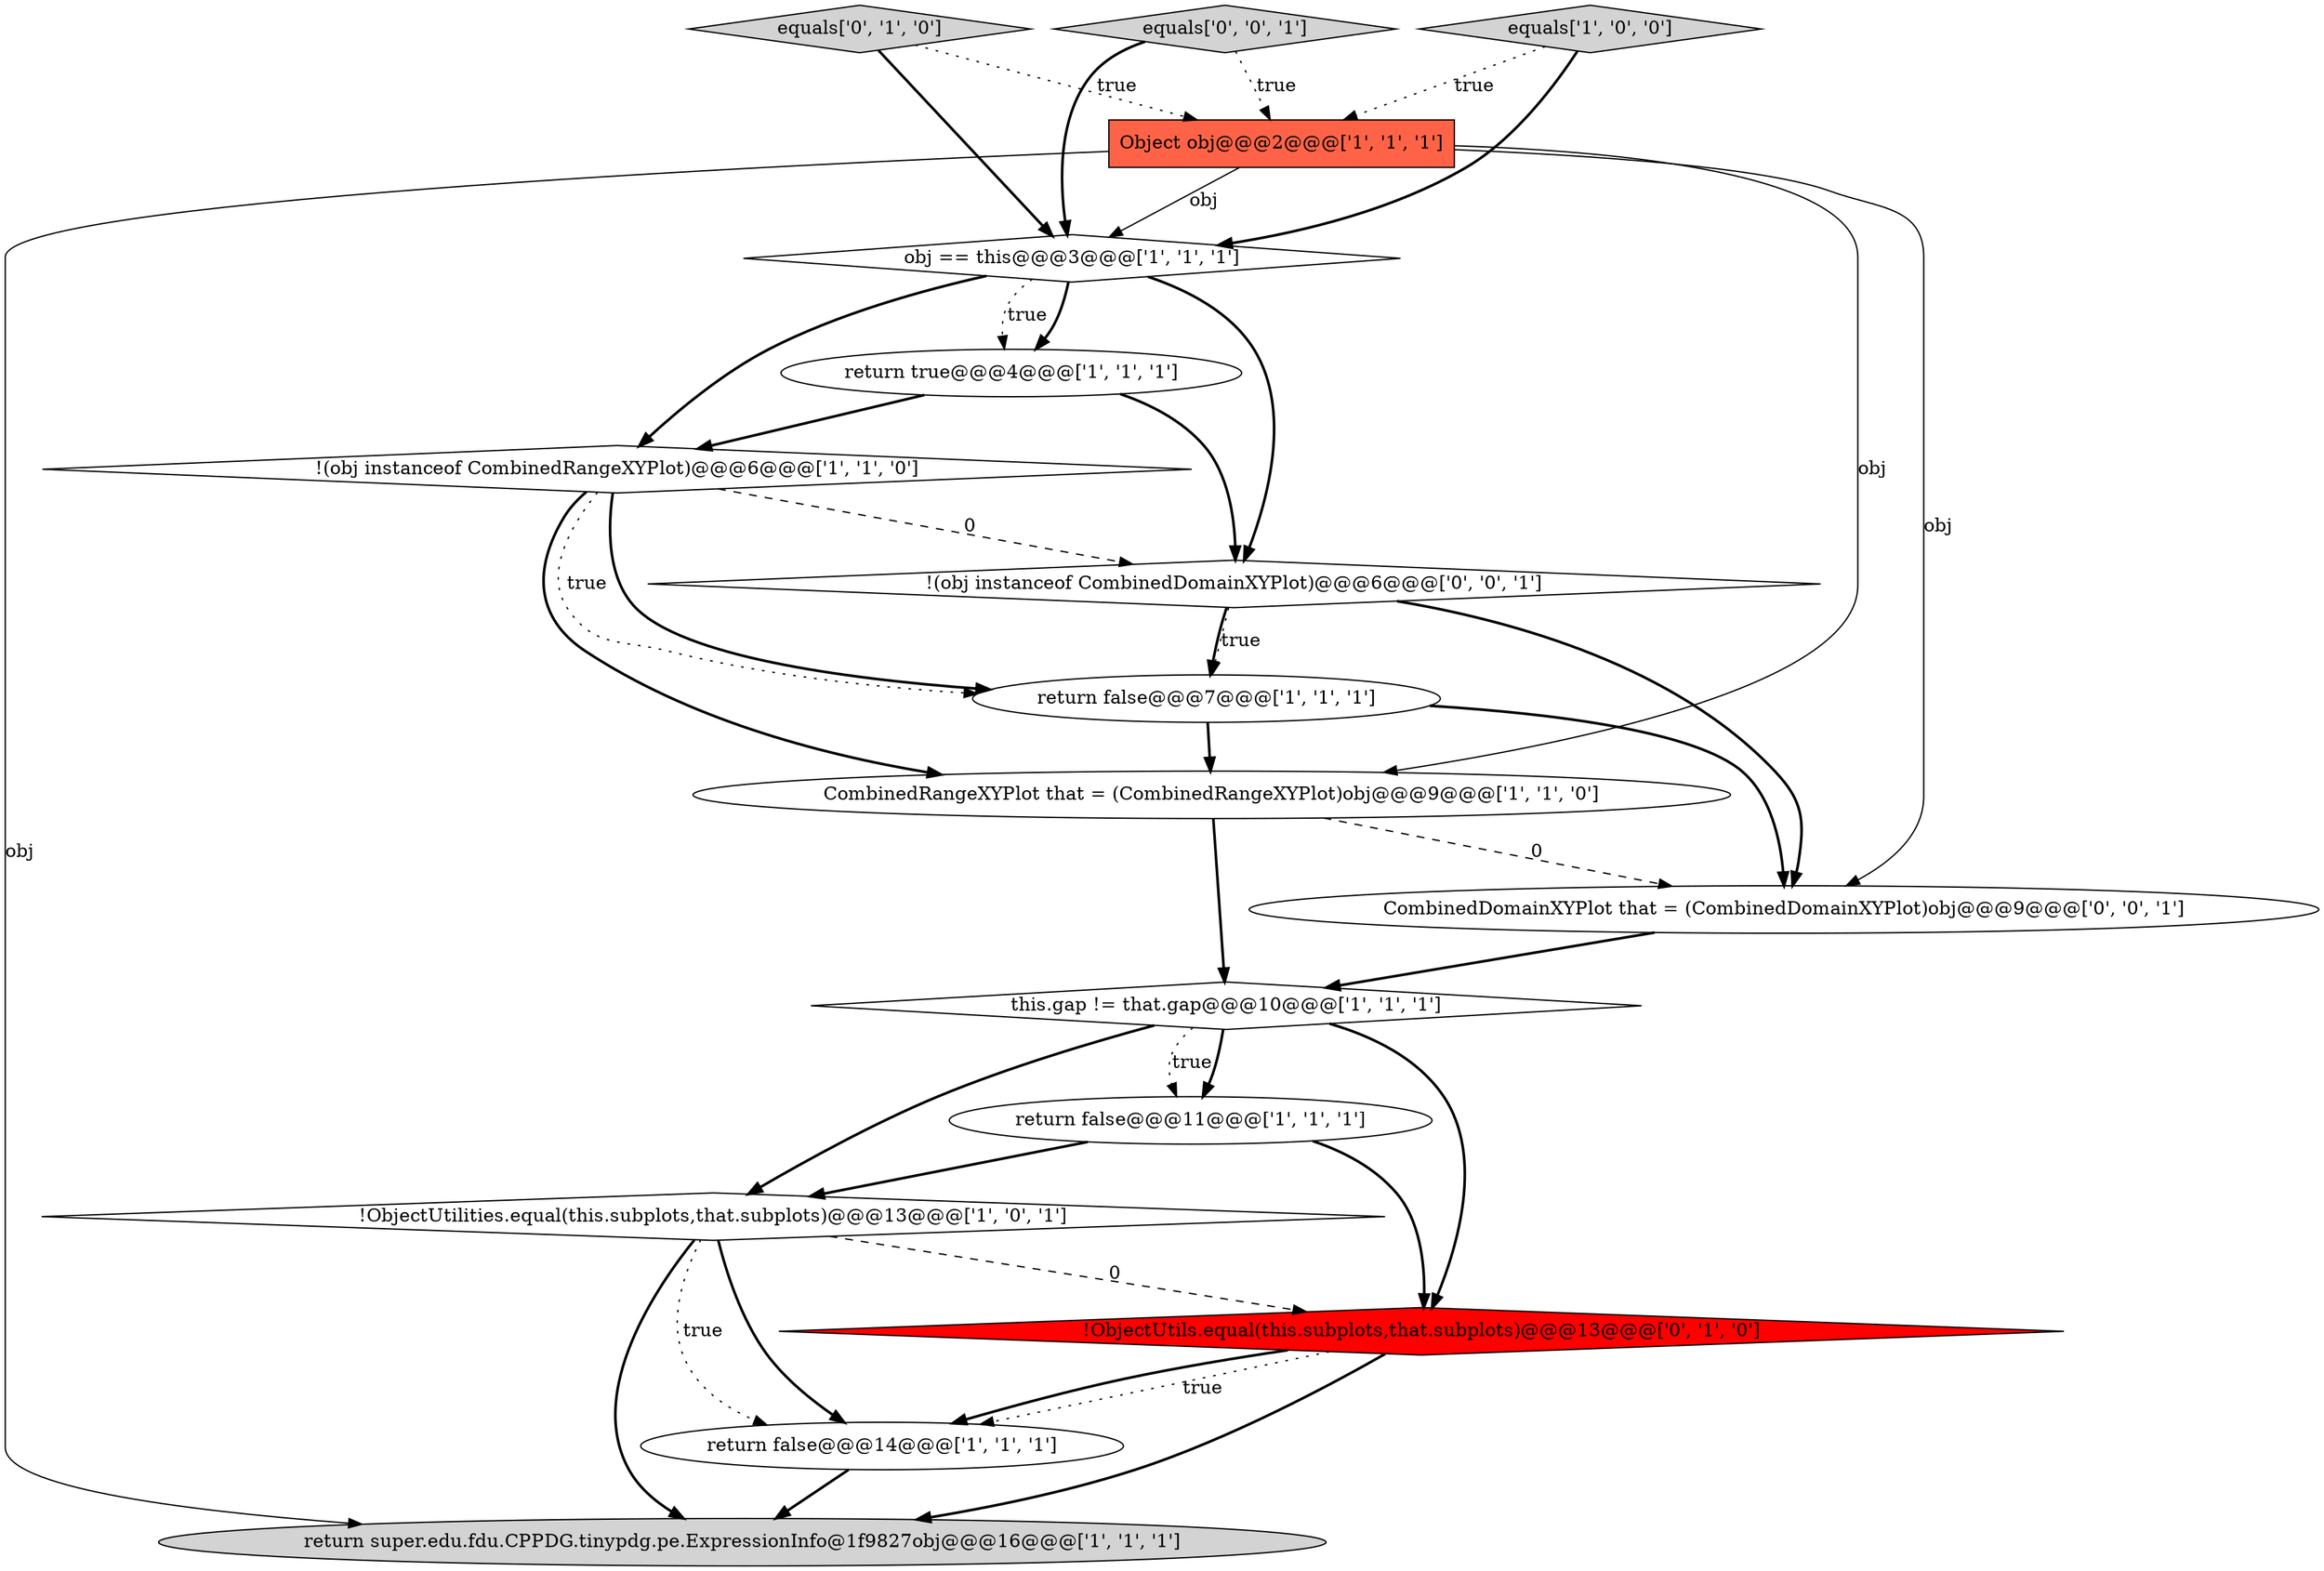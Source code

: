 digraph {
5 [style = filled, label = "equals['1', '0', '0']", fillcolor = lightgray, shape = diamond image = "AAA0AAABBB1BBB"];
14 [style = filled, label = "equals['0', '0', '1']", fillcolor = lightgray, shape = diamond image = "AAA0AAABBB3BBB"];
0 [style = filled, label = "CombinedRangeXYPlot that = (CombinedRangeXYPlot)obj@@@9@@@['1', '1', '0']", fillcolor = white, shape = ellipse image = "AAA0AAABBB1BBB"];
12 [style = filled, label = "equals['0', '1', '0']", fillcolor = lightgray, shape = diamond image = "AAA0AAABBB2BBB"];
2 [style = filled, label = "return false@@@7@@@['1', '1', '1']", fillcolor = white, shape = ellipse image = "AAA0AAABBB1BBB"];
7 [style = filled, label = "obj == this@@@3@@@['1', '1', '1']", fillcolor = white, shape = diamond image = "AAA0AAABBB1BBB"];
9 [style = filled, label = "return super.edu.fdu.CPPDG.tinypdg.pe.ExpressionInfo@1f9827obj@@@16@@@['1', '1', '1']", fillcolor = lightgray, shape = ellipse image = "AAA0AAABBB1BBB"];
4 [style = filled, label = "return true@@@4@@@['1', '1', '1']", fillcolor = white, shape = ellipse image = "AAA0AAABBB1BBB"];
16 [style = filled, label = "!(obj instanceof CombinedDomainXYPlot)@@@6@@@['0', '0', '1']", fillcolor = white, shape = diamond image = "AAA0AAABBB3BBB"];
6 [style = filled, label = "this.gap != that.gap@@@10@@@['1', '1', '1']", fillcolor = white, shape = diamond image = "AAA0AAABBB1BBB"];
1 [style = filled, label = "!(obj instanceof CombinedRangeXYPlot)@@@6@@@['1', '1', '0']", fillcolor = white, shape = diamond image = "AAA0AAABBB1BBB"];
10 [style = filled, label = "return false@@@14@@@['1', '1', '1']", fillcolor = white, shape = ellipse image = "AAA0AAABBB1BBB"];
15 [style = filled, label = "CombinedDomainXYPlot that = (CombinedDomainXYPlot)obj@@@9@@@['0', '0', '1']", fillcolor = white, shape = ellipse image = "AAA0AAABBB3BBB"];
13 [style = filled, label = "!ObjectUtils.equal(this.subplots,that.subplots)@@@13@@@['0', '1', '0']", fillcolor = red, shape = diamond image = "AAA1AAABBB2BBB"];
11 [style = filled, label = "Object obj@@@2@@@['1', '1', '1']", fillcolor = tomato, shape = box image = "AAA0AAABBB1BBB"];
8 [style = filled, label = "return false@@@11@@@['1', '1', '1']", fillcolor = white, shape = ellipse image = "AAA0AAABBB1BBB"];
3 [style = filled, label = "!ObjectUtilities.equal(this.subplots,that.subplots)@@@13@@@['1', '0', '1']", fillcolor = white, shape = diamond image = "AAA0AAABBB1BBB"];
13->10 [style = bold, label=""];
6->3 [style = bold, label=""];
16->15 [style = bold, label=""];
7->1 [style = bold, label=""];
16->2 [style = dotted, label="true"];
0->6 [style = bold, label=""];
11->15 [style = solid, label="obj"];
3->10 [style = dotted, label="true"];
8->3 [style = bold, label=""];
0->15 [style = dashed, label="0"];
15->6 [style = bold, label=""];
1->0 [style = bold, label=""];
7->4 [style = bold, label=""];
8->13 [style = bold, label=""];
16->2 [style = bold, label=""];
13->10 [style = dotted, label="true"];
3->13 [style = dashed, label="0"];
12->7 [style = bold, label=""];
11->7 [style = solid, label="obj"];
14->7 [style = bold, label=""];
12->11 [style = dotted, label="true"];
3->9 [style = bold, label=""];
3->10 [style = bold, label=""];
5->11 [style = dotted, label="true"];
2->0 [style = bold, label=""];
6->8 [style = dotted, label="true"];
1->16 [style = dashed, label="0"];
11->0 [style = solid, label="obj"];
6->13 [style = bold, label=""];
6->8 [style = bold, label=""];
7->4 [style = dotted, label="true"];
7->16 [style = bold, label=""];
2->15 [style = bold, label=""];
14->11 [style = dotted, label="true"];
5->7 [style = bold, label=""];
4->1 [style = bold, label=""];
1->2 [style = bold, label=""];
10->9 [style = bold, label=""];
13->9 [style = bold, label=""];
1->2 [style = dotted, label="true"];
4->16 [style = bold, label=""];
11->9 [style = solid, label="obj"];
}
